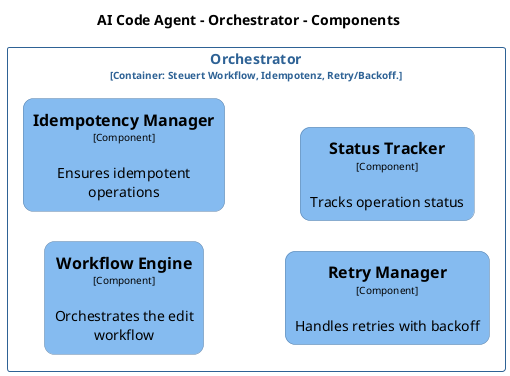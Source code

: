 @startuml
set separator none
title AI Code Agent - Orchestrator - Components

left to right direction
skinparam ranksep 60
skinparam nodesep 30

skinparam {
  arrowFontSize 10
  defaultTextAlignment center
  wrapWidth 200
  maxMessageSize 100
}

hide stereotype

skinparam rectangle<<AICodeAgent.Orchestrator.IdempotencyManager>> {
  BackgroundColor #85bbf0
  FontColor #000000
  BorderColor #5d82a8
  roundCorner 20
  shadowing false
}
skinparam rectangle<<AICodeAgent.Orchestrator.RetryManager>> {
  BackgroundColor #85bbf0
  FontColor #000000
  BorderColor #5d82a8
  roundCorner 20
  shadowing false
}
skinparam rectangle<<AICodeAgent.Orchestrator.StatusTracker>> {
  BackgroundColor #85bbf0
  FontColor #000000
  BorderColor #5d82a8
  roundCorner 20
  shadowing false
}
skinparam rectangle<<AICodeAgent.Orchestrator.WorkflowEngine>> {
  BackgroundColor #85bbf0
  FontColor #000000
  BorderColor #5d82a8
  roundCorner 20
  shadowing false
}
skinparam rectangle<<AICodeAgent.Orchestrator>> {
  BorderColor #2e6295
  FontColor #2e6295
  shadowing false
}

rectangle "Orchestrator\n<size:10>[Container: Steuert Workflow, Idempotenz, Retry/Backoff.]</size>" <<AICodeAgent.Orchestrator>> {
  rectangle "==Workflow Engine\n<size:10>[Component]</size>\n\nOrchestrates the edit workflow" <<AICodeAgent.Orchestrator.WorkflowEngine>> as AICodeAgent.Orchestrator.WorkflowEngine
  rectangle "==Idempotency Manager\n<size:10>[Component]</size>\n\nEnsures idempotent operations" <<AICodeAgent.Orchestrator.IdempotencyManager>> as AICodeAgent.Orchestrator.IdempotencyManager
  rectangle "==Retry Manager\n<size:10>[Component]</size>\n\nHandles retries with backoff" <<AICodeAgent.Orchestrator.RetryManager>> as AICodeAgent.Orchestrator.RetryManager
  rectangle "==Status Tracker\n<size:10>[Component]</size>\n\nTracks operation status" <<AICodeAgent.Orchestrator.StatusTracker>> as AICodeAgent.Orchestrator.StatusTracker
}

@enduml